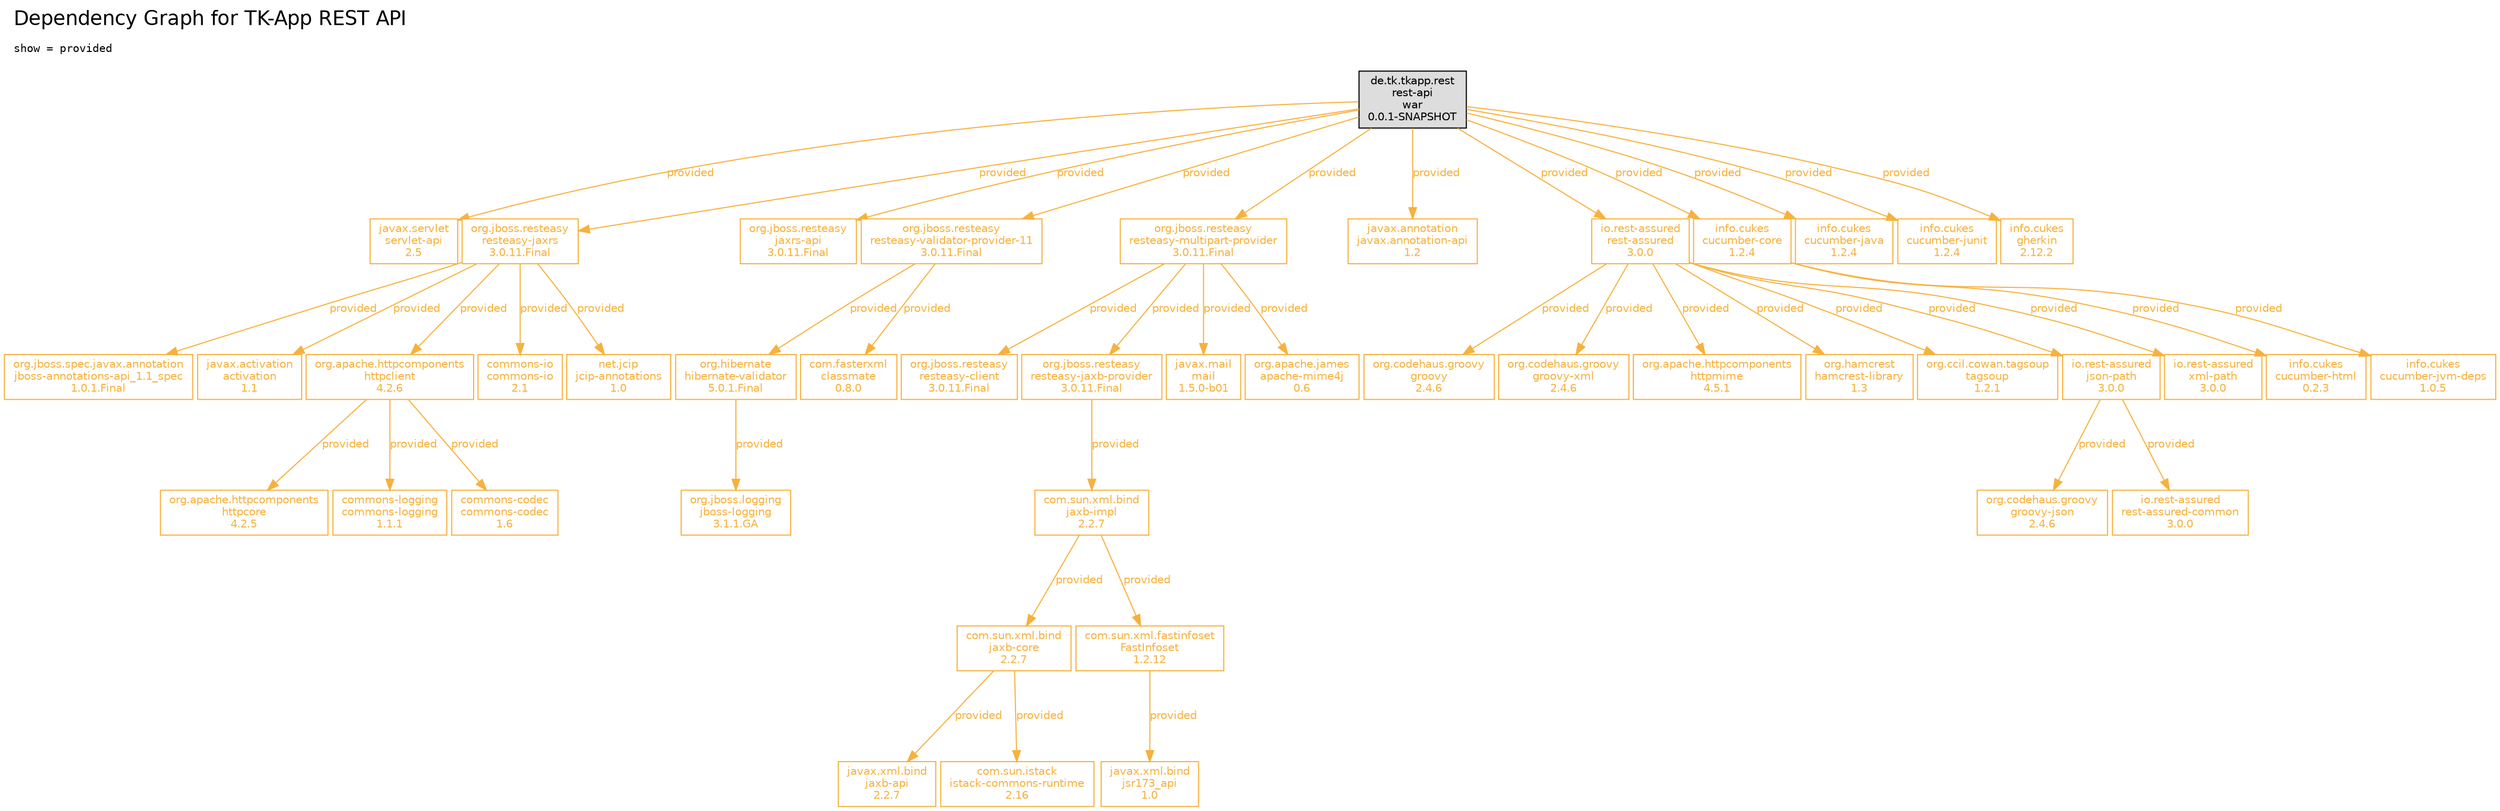 digraph dependencies {

  graph [ label=<<table border="0" cellpadding="0" cellspacing="0"><tr><td>Dependency Graph for TK-App REST API</td></tr><tr><td><font color="black" face="Courier" point-size="10"> </font></td></tr><tr><td align="LEFT"><font color="black" face="Courier" point-size="10">show = provided</font></td></tr><tr><td><font color="black" face="Courier" point-size="10"> </font></td></tr></table>> labeljust="l" labelloc="t" fontsize="18" fontname="Helvetica" ranksep="1" rankdir="TB" nodesep=".05" ];
  node [ fontsize="10" fontname="Helvetica" shape="rectangle" ];
  edge [ fontsize="10" fontname="Helvetica" ];

  "0" [
    fontsize="10"
    label="de.tk.tkapp.rest\nrest-api\nwar\n0.0.1-SNAPSHOT"
    color="black"
    fontcolor="black"
    fillcolor="#dddddd"
    style="solid,filled"
  ];
  "48" [
    fontsize="10"
    label="javax.servlet\nservlet-api\n2.5"
    color="#F7B13D"
    fontcolor="#F7B13D"
    fillcolor="white"
    style="solid,filled"
  ];
  "49" [
    fontsize="10"
    label="org.jboss.resteasy\nresteasy-jaxrs\n3.0.11.Final"
    color="#F7B13D"
    fontcolor="#F7B13D"
    fillcolor="white"
    style="solid,filled"
  ];
  "59" [
    fontsize="10"
    label="org.jboss.resteasy\njaxrs-api\n3.0.11.Final"
    color="#F7B13D"
    fontcolor="#F7B13D"
    fillcolor="white"
    style="solid,filled"
  ];
  "60" [
    fontsize="10"
    label="org.jboss.resteasy\nresteasy-validator-provider-11\n3.0.11.Final"
    color="#F7B13D"
    fontcolor="#F7B13D"
    fillcolor="white"
    style="solid,filled"
  ];
  "66" [
    fontsize="10"
    label="org.jboss.resteasy\nresteasy-multipart-provider\n3.0.11.Final"
    color="#F7B13D"
    fontcolor="#F7B13D"
    fillcolor="white"
    style="solid,filled"
  ];
  "94" [
    fontsize="10"
    label="javax.annotation\njavax.annotation-api\n1.2"
    color="#F7B13D"
    fontcolor="#F7B13D"
    fillcolor="white"
    style="solid,filled"
  ];
  "114" [
    fontsize="10"
    label="io.rest-assured\nrest-assured\n3.0.0"
    color="#F7B13D"
    fontcolor="#F7B13D"
    fillcolor="white"
    style="solid,filled"
  ];
  "138" [
    fontsize="10"
    label="info.cukes\ncucumber-core\n1.2.4"
    color="#F7B13D"
    fontcolor="#F7B13D"
    fillcolor="white"
    style="solid,filled"
  ];
  "142" [
    fontsize="10"
    label="info.cukes\ncucumber-java\n1.2.4"
    color="#F7B13D"
    fontcolor="#F7B13D"
    fillcolor="white"
    style="solid,filled"
  ];
  "144" [
    fontsize="10"
    label="info.cukes\ncucumber-junit\n1.2.4"
    color="#F7B13D"
    fontcolor="#F7B13D"
    fillcolor="white"
    style="solid,filled"
  ];
  "147" [
    fontsize="10"
    label="info.cukes\ngherkin\n2.12.2"
    color="#F7B13D"
    fontcolor="#F7B13D"
    fillcolor="white"
    style="solid,filled"
  ];
  "51" [
    fontsize="10"
    label="org.jboss.spec.javax.annotation\njboss-annotations-api_1.1_spec\n1.0.1.Final"
    color="#F7B13D"
    fontcolor="#F7B13D"
    fillcolor="white"
    style="solid,filled"
  ];
  "52" [
    fontsize="10"
    label="javax.activation\nactivation\n1.1"
    color="#F7B13D"
    fontcolor="#F7B13D"
    fillcolor="white"
    style="solid,filled"
  ];
  "53" [
    fontsize="10"
    label="org.apache.httpcomponents\nhttpclient\n4.2.6"
    color="#F7B13D"
    fontcolor="#F7B13D"
    fillcolor="white"
    style="solid,filled"
  ];
  "57" [
    fontsize="10"
    label="commons-io\ncommons-io\n2.1"
    color="#F7B13D"
    fontcolor="#F7B13D"
    fillcolor="white"
    style="solid,filled"
  ];
  "58" [
    fontsize="10"
    label="net.jcip\njcip-annotations\n1.0"
    color="#F7B13D"
    fontcolor="#F7B13D"
    fillcolor="white"
    style="solid,filled"
  ];
  "61" [
    fontsize="10"
    label="org.hibernate\nhibernate-validator\n5.0.1.Final"
    color="#F7B13D"
    fontcolor="#F7B13D"
    fillcolor="white"
    style="solid,filled"
  ];
  "65" [
    fontsize="10"
    label="com.fasterxml\nclassmate\n0.8.0"
    color="#F7B13D"
    fontcolor="#F7B13D"
    fillcolor="white"
    style="solid,filled"
  ];
  "68" [
    fontsize="10"
    label="org.jboss.resteasy\nresteasy-client\n3.0.11.Final"
    color="#F7B13D"
    fontcolor="#F7B13D"
    fillcolor="white"
    style="solid,filled"
  ];
  "70" [
    fontsize="10"
    label="org.jboss.resteasy\nresteasy-jaxb-provider\n3.0.11.Final"
    color="#F7B13D"
    fontcolor="#F7B13D"
    fillcolor="white"
    style="solid,filled"
  ];
  "77" [
    fontsize="10"
    label="javax.mail\nmail\n1.5.0-b01"
    color="#F7B13D"
    fontcolor="#F7B13D"
    fillcolor="white"
    style="solid,filled"
  ];
  "79" [
    fontsize="10"
    label="org.apache.james\napache-mime4j\n0.6"
    color="#F7B13D"
    fontcolor="#F7B13D"
    fillcolor="white"
    style="solid,filled"
  ];
  "115" [
    fontsize="10"
    label="org.codehaus.groovy\ngroovy\n2.4.6"
    color="#F7B13D"
    fontcolor="#F7B13D"
    fillcolor="white"
    style="solid,filled"
  ];
  "116" [
    fontsize="10"
    label="org.codehaus.groovy\ngroovy-xml\n2.4.6"
    color="#F7B13D"
    fontcolor="#F7B13D"
    fillcolor="white"
    style="solid,filled"
  ];
  "119" [
    fontsize="10"
    label="org.apache.httpcomponents\nhttpmime\n4.5.1"
    color="#F7B13D"
    fontcolor="#F7B13D"
    fillcolor="white"
    style="solid,filled"
  ];
  "122" [
    fontsize="10"
    label="org.hamcrest\nhamcrest-library\n1.3"
    color="#F7B13D"
    fontcolor="#F7B13D"
    fillcolor="white"
    style="solid,filled"
  ];
  "124" [
    fontsize="10"
    label="org.ccil.cowan.tagsoup\ntagsoup\n1.2.1"
    color="#F7B13D"
    fontcolor="#F7B13D"
    fillcolor="white"
    style="solid,filled"
  ];
  "125" [
    fontsize="10"
    label="io.rest-assured\njson-path\n3.0.0"
    color="#F7B13D"
    fontcolor="#F7B13D"
    fillcolor="white"
    style="solid,filled"
  ];
  "132" [
    fontsize="10"
    label="io.rest-assured\nxml-path\n3.0.0"
    color="#F7B13D"
    fontcolor="#F7B13D"
    fillcolor="white"
    style="solid,filled"
  ];
  "139" [
    fontsize="10"
    label="info.cukes\ncucumber-html\n0.2.3"
    color="#F7B13D"
    fontcolor="#F7B13D"
    fillcolor="white"
    style="solid,filled"
  ];
  "140" [
    fontsize="10"
    label="info.cukes\ncucumber-jvm-deps\n1.0.5"
    color="#F7B13D"
    fontcolor="#F7B13D"
    fillcolor="white"
    style="solid,filled"
  ];
  "54" [
    fontsize="10"
    label="org.apache.httpcomponents\nhttpcore\n4.2.5"
    color="#F7B13D"
    fontcolor="#F7B13D"
    fillcolor="white"
    style="solid,filled"
  ];
  "55" [
    fontsize="10"
    label="commons-logging\ncommons-logging\n1.1.1"
    color="#F7B13D"
    fontcolor="#F7B13D"
    fillcolor="white"
    style="solid,filled"
  ];
  "56" [
    fontsize="10"
    label="commons-codec\ncommons-codec\n1.6"
    color="#F7B13D"
    fontcolor="#F7B13D"
    fillcolor="white"
    style="solid,filled"
  ];
  "63" [
    fontsize="10"
    label="org.jboss.logging\njboss-logging\n3.1.1.GA"
    color="#F7B13D"
    fontcolor="#F7B13D"
    fillcolor="white"
    style="solid,filled"
  ];
  "71" [
    fontsize="10"
    label="com.sun.xml.bind\njaxb-impl\n2.2.7"
    color="#F7B13D"
    fontcolor="#F7B13D"
    fillcolor="white"
    style="solid,filled"
  ];
  "126" [
    fontsize="10"
    label="org.codehaus.groovy\ngroovy-json\n2.4.6"
    color="#F7B13D"
    fontcolor="#F7B13D"
    fillcolor="white"
    style="solid,filled"
  ];
  "129" [
    fontsize="10"
    label="io.rest-assured\nrest-assured-common\n3.0.0"
    color="#F7B13D"
    fontcolor="#F7B13D"
    fillcolor="white"
    style="solid,filled"
  ];
  "72" [
    fontsize="10"
    label="com.sun.xml.bind\njaxb-core\n2.2.7"
    color="#F7B13D"
    fontcolor="#F7B13D"
    fillcolor="white"
    style="solid,filled"
  ];
  "75" [
    fontsize="10"
    label="com.sun.xml.fastinfoset\nFastInfoset\n1.2.12"
    color="#F7B13D"
    fontcolor="#F7B13D"
    fillcolor="white"
    style="solid,filled"
  ];
  "73" [
    fontsize="10"
    label="javax.xml.bind\njaxb-api\n2.2.7"
    color="#F7B13D"
    fontcolor="#F7B13D"
    fillcolor="white"
    style="solid,filled"
  ];
  "74" [
    fontsize="10"
    label="com.sun.istack\nistack-commons-runtime\n2.16"
    color="#F7B13D"
    fontcolor="#F7B13D"
    fillcolor="white"
    style="solid,filled"
  ];
  "76" [
    fontsize="10"
    label="javax.xml.bind\njsr173_api\n1.0"
    color="#F7B13D"
    fontcolor="#F7B13D"
    fillcolor="white"
    style="solid,filled"
  ];

  "0" -> "48" [
    label="provided"
    style="solid"
    color="#F7B13D"
    fontcolor="#F7B13D"
    weight="1.0"
  ];
  "0" -> "49" [
    label="provided"
    style="solid"
    color="#F7B13D"
    fontcolor="#F7B13D"
    weight="1.0"
  ];
  "0" -> "59" [
    label="provided"
    style="solid"
    color="#F7B13D"
    fontcolor="#F7B13D"
    weight="1.0"
  ];
  "0" -> "60" [
    label="provided"
    style="solid"
    color="#F7B13D"
    fontcolor="#F7B13D"
    weight="1.0"
  ];
  "0" -> "66" [
    label="provided"
    style="solid"
    color="#F7B13D"
    fontcolor="#F7B13D"
    weight="1.0"
  ];
  "0" -> "94" [
    label="provided"
    style="solid"
    color="#F7B13D"
    fontcolor="#F7B13D"
    weight="1.0"
  ];
  "0" -> "114" [
    label="provided"
    style="solid"
    color="#F7B13D"
    fontcolor="#F7B13D"
    weight="1.0"
  ];
  "0" -> "138" [
    label="provided"
    style="solid"
    color="#F7B13D"
    fontcolor="#F7B13D"
    weight="1.0"
  ];
  "0" -> "142" [
    label="provided"
    style="solid"
    color="#F7B13D"
    fontcolor="#F7B13D"
    weight="1.0"
  ];
  "0" -> "144" [
    label="provided"
    style="solid"
    color="#F7B13D"
    fontcolor="#F7B13D"
    weight="1.0"
  ];
  "0" -> "147" [
    label="provided"
    style="solid"
    color="#F7B13D"
    fontcolor="#F7B13D"
    weight="1.0"
  ];
  "49" -> "51" [
    label="provided"
    style="solid"
    color="#F7B13D"
    fontcolor="#F7B13D"
    weight="1.0"
  ];
  "49" -> "52" [
    label="provided"
    style="solid"
    color="#F7B13D"
    fontcolor="#F7B13D"
    weight="1.0"
  ];
  "49" -> "53" [
    label="provided"
    style="solid"
    color="#F7B13D"
    fontcolor="#F7B13D"
    weight="1.0"
  ];
  "49" -> "57" [
    label="provided"
    style="solid"
    color="#F7B13D"
    fontcolor="#F7B13D"
    weight="1.0"
  ];
  "49" -> "58" [
    label="provided"
    style="solid"
    color="#F7B13D"
    fontcolor="#F7B13D"
    weight="1.0"
  ];
  "60" -> "61" [
    label="provided"
    style="solid"
    color="#F7B13D"
    fontcolor="#F7B13D"
    weight="1.0"
  ];
  "60" -> "65" [
    label="provided"
    style="solid"
    color="#F7B13D"
    fontcolor="#F7B13D"
    weight="1.0"
  ];
  "66" -> "68" [
    label="provided"
    style="solid"
    color="#F7B13D"
    fontcolor="#F7B13D"
    weight="1.0"
  ];
  "66" -> "70" [
    label="provided"
    style="solid"
    color="#F7B13D"
    fontcolor="#F7B13D"
    weight="1.0"
  ];
  "66" -> "77" [
    label="provided"
    style="solid"
    color="#F7B13D"
    fontcolor="#F7B13D"
    weight="1.0"
  ];
  "66" -> "79" [
    label="provided"
    style="solid"
    color="#F7B13D"
    fontcolor="#F7B13D"
    weight="1.0"
  ];
  "114" -> "115" [
    label="provided"
    style="solid"
    color="#F7B13D"
    fontcolor="#F7B13D"
    weight="1.0"
  ];
  "114" -> "116" [
    label="provided"
    style="solid"
    color="#F7B13D"
    fontcolor="#F7B13D"
    weight="1.0"
  ];
  "114" -> "119" [
    label="provided"
    style="solid"
    color="#F7B13D"
    fontcolor="#F7B13D"
    weight="1.0"
  ];
  "114" -> "122" [
    label="provided"
    style="solid"
    color="#F7B13D"
    fontcolor="#F7B13D"
    weight="1.0"
  ];
  "114" -> "124" [
    label="provided"
    style="solid"
    color="#F7B13D"
    fontcolor="#F7B13D"
    weight="1.0"
  ];
  "114" -> "125" [
    label="provided"
    style="solid"
    color="#F7B13D"
    fontcolor="#F7B13D"
    weight="1.0"
  ];
  "114" -> "132" [
    label="provided"
    style="solid"
    color="#F7B13D"
    fontcolor="#F7B13D"
    weight="1.0"
  ];
  "138" -> "139" [
    label="provided"
    style="solid"
    color="#F7B13D"
    fontcolor="#F7B13D"
    weight="1.0"
  ];
  "138" -> "140" [
    label="provided"
    style="solid"
    color="#F7B13D"
    fontcolor="#F7B13D"
    weight="1.0"
  ];
  "53" -> "54" [
    label="provided"
    style="solid"
    color="#F7B13D"
    fontcolor="#F7B13D"
    weight="1.0"
  ];
  "53" -> "55" [
    label="provided"
    style="solid"
    color="#F7B13D"
    fontcolor="#F7B13D"
    weight="1.0"
  ];
  "53" -> "56" [
    label="provided"
    style="solid"
    color="#F7B13D"
    fontcolor="#F7B13D"
    weight="1.0"
  ];
  "61" -> "63" [
    label="provided"
    style="solid"
    color="#F7B13D"
    fontcolor="#F7B13D"
    weight="1.0"
  ];
  "70" -> "71" [
    label="provided"
    style="solid"
    color="#F7B13D"
    fontcolor="#F7B13D"
    weight="1.0"
  ];
  "125" -> "126" [
    label="provided"
    style="solid"
    color="#F7B13D"
    fontcolor="#F7B13D"
    weight="1.0"
  ];
  "125" -> "129" [
    label="provided"
    style="solid"
    color="#F7B13D"
    fontcolor="#F7B13D"
    weight="1.0"
  ];
  "71" -> "72" [
    label="provided"
    style="solid"
    color="#F7B13D"
    fontcolor="#F7B13D"
    weight="1.0"
  ];
  "71" -> "75" [
    label="provided"
    style="solid"
    color="#F7B13D"
    fontcolor="#F7B13D"
    weight="1.0"
  ];
  "72" -> "73" [
    label="provided"
    style="solid"
    color="#F7B13D"
    fontcolor="#F7B13D"
    weight="1.0"
  ];
  "72" -> "74" [
    label="provided"
    style="solid"
    color="#F7B13D"
    fontcolor="#F7B13D"
    weight="1.0"
  ];
  "75" -> "76" [
    label="provided"
    style="solid"
    color="#F7B13D"
    fontcolor="#F7B13D"
    weight="1.0"
  ];
}
